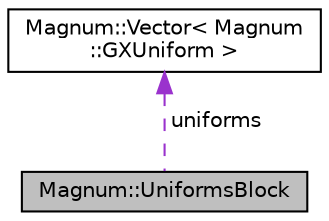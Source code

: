 digraph "Magnum::UniformsBlock"
{
  edge [fontname="Helvetica",fontsize="10",labelfontname="Helvetica",labelfontsize="10"];
  node [fontname="Helvetica",fontsize="10",shape=record];
  Node1 [label="Magnum::UniformsBlock",height=0.2,width=0.4,color="black", fillcolor="grey75", style="filled", fontcolor="black"];
  Node2 -> Node1 [dir="back",color="darkorchid3",fontsize="10",style="dashed",label=" uniforms" ,fontname="Helvetica"];
  Node2 [label="Magnum::Vector\< Magnum\l::GXUniform \>",height=0.2,width=0.4,color="black", fillcolor="white", style="filled",URL="$class_magnum_1_1_vector.html"];
}
